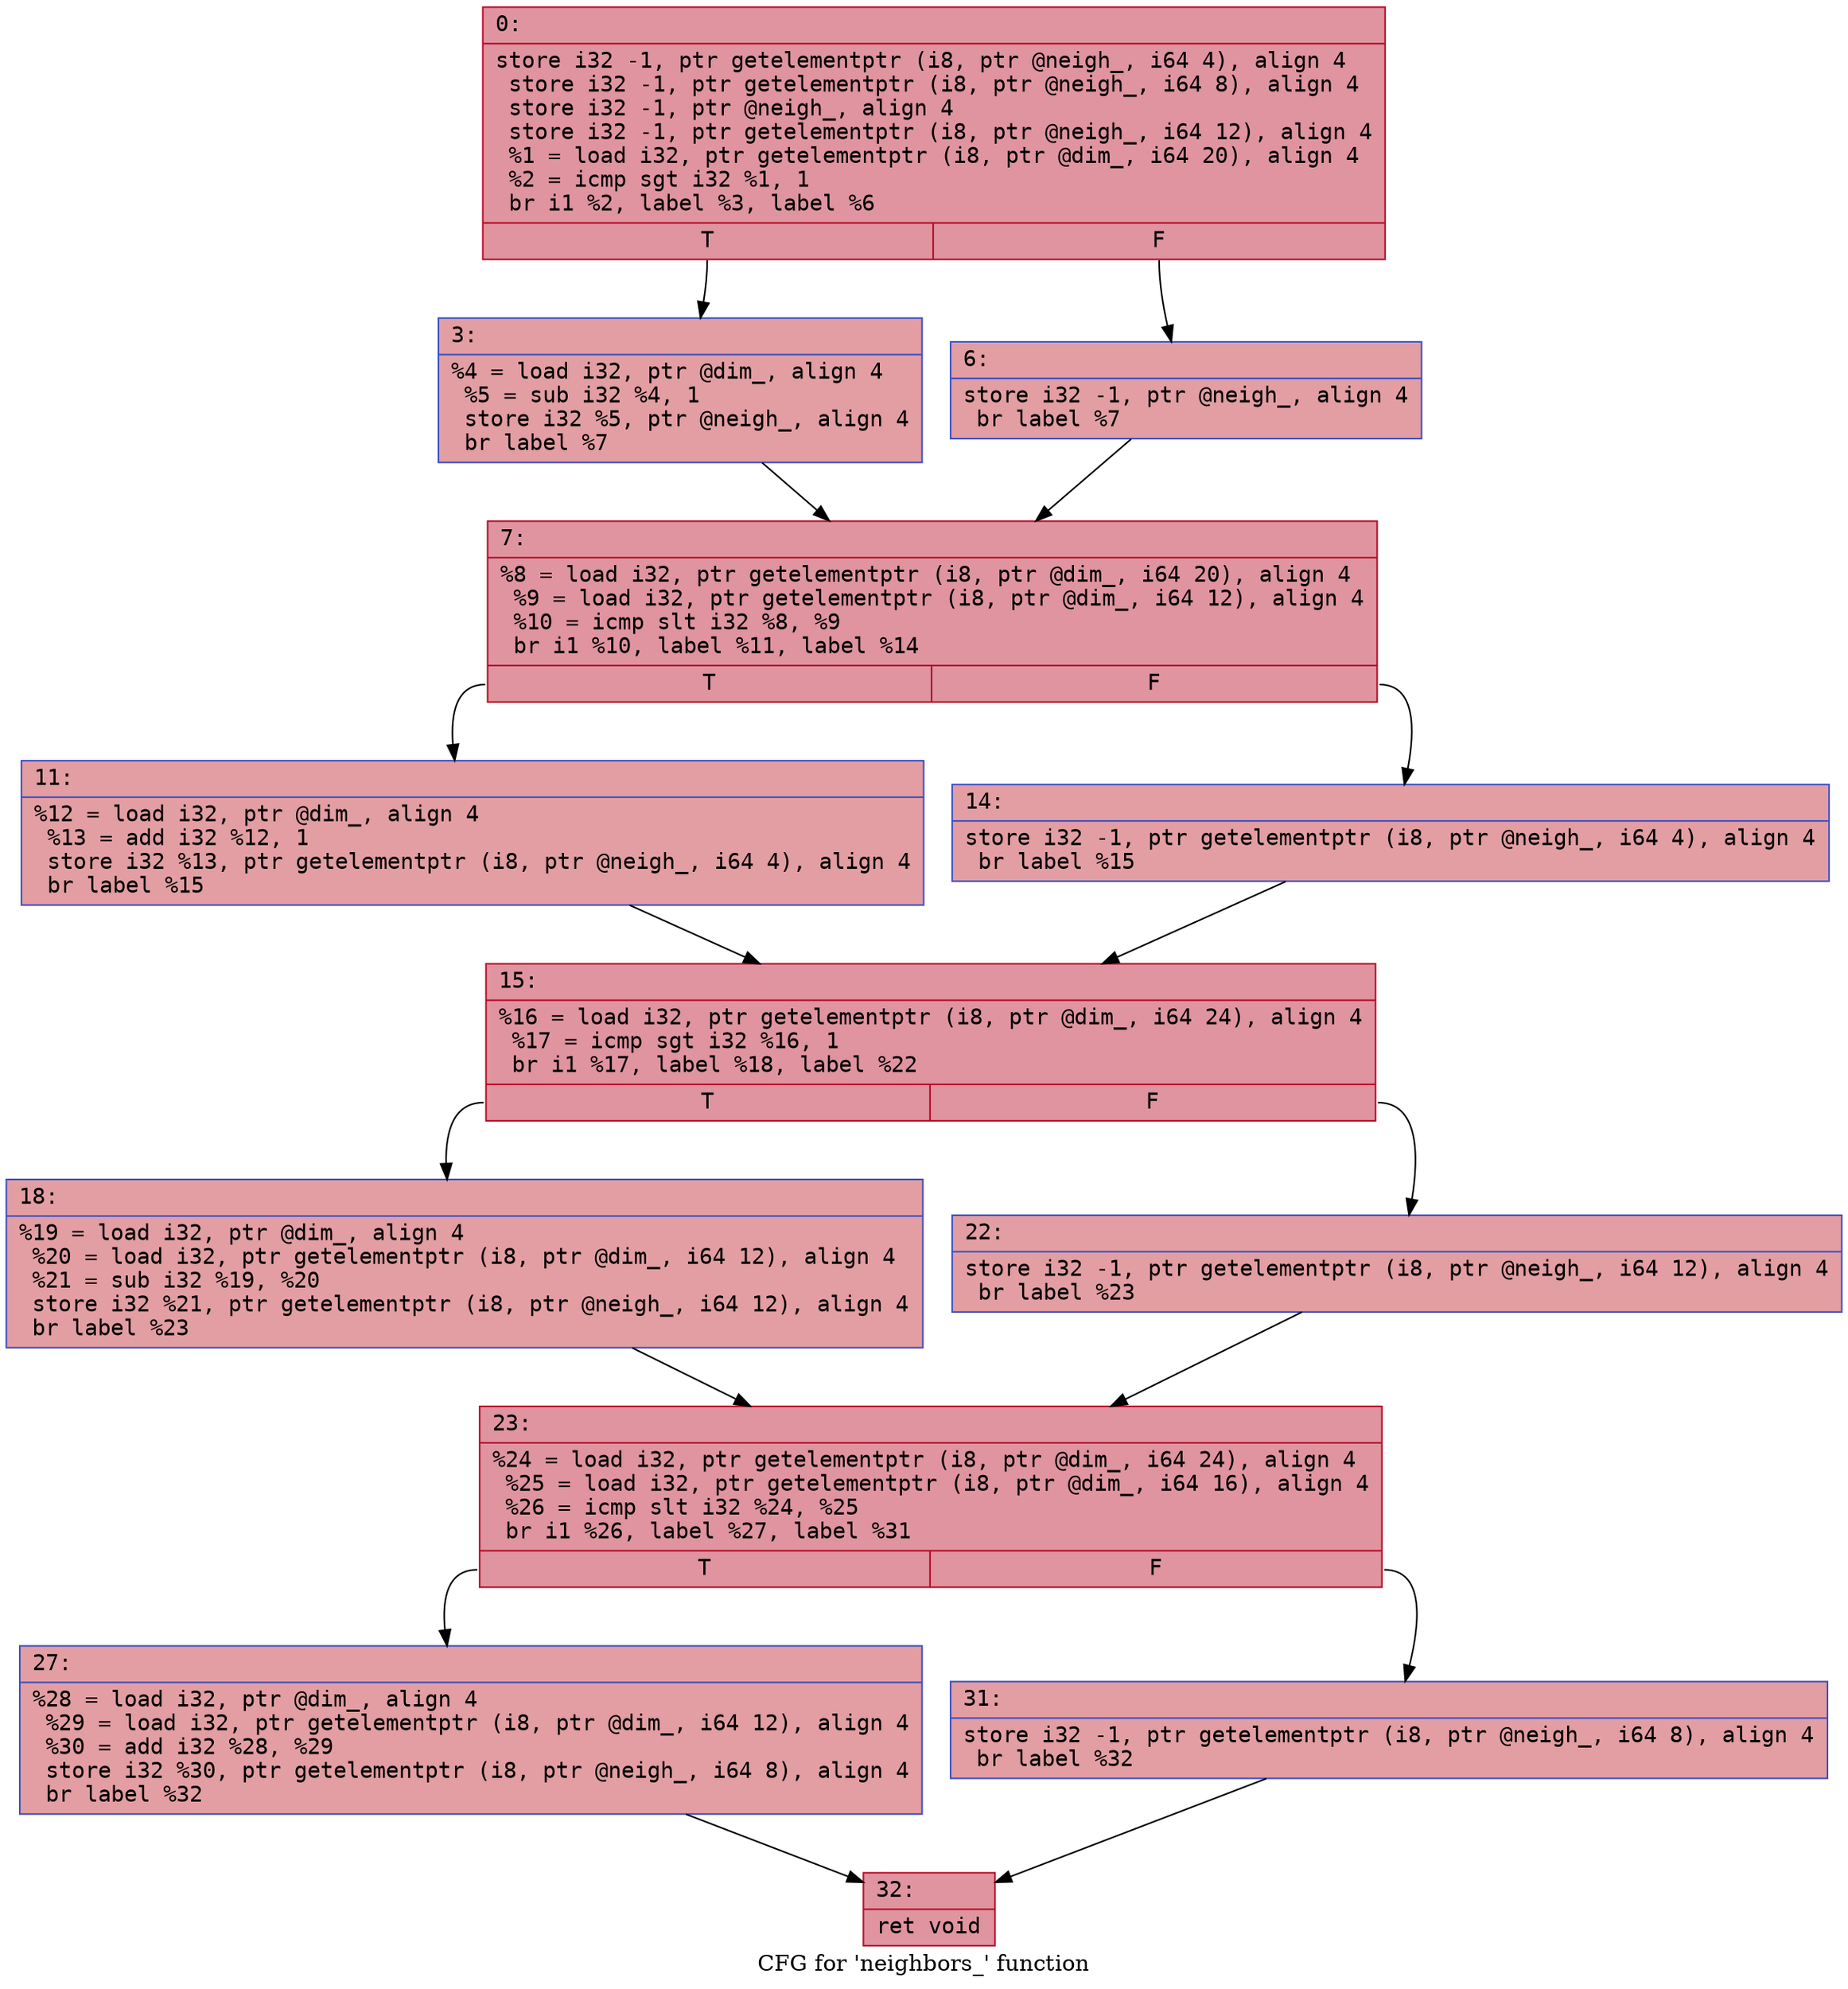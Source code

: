 digraph "CFG for 'neighbors_' function" {
	label="CFG for 'neighbors_' function";

	Node0x55ea26bf7e60 [shape=record,color="#b70d28ff", style=filled, fillcolor="#b70d2870" fontname="Courier",label="{0:\l|  store i32 -1, ptr getelementptr (i8, ptr @neigh_, i64 4), align 4\l  store i32 -1, ptr getelementptr (i8, ptr @neigh_, i64 8), align 4\l  store i32 -1, ptr @neigh_, align 4\l  store i32 -1, ptr getelementptr (i8, ptr @neigh_, i64 12), align 4\l  %1 = load i32, ptr getelementptr (i8, ptr @dim_, i64 20), align 4\l  %2 = icmp sgt i32 %1, 1\l  br i1 %2, label %3, label %6\l|{<s0>T|<s1>F}}"];
	Node0x55ea26bf7e60:s0 -> Node0x55ea26bf8740[tooltip="0 -> 3\nProbability 50.00%" ];
	Node0x55ea26bf7e60:s1 -> Node0x55ea26bf8790[tooltip="0 -> 6\nProbability 50.00%" ];
	Node0x55ea26bf8740 [shape=record,color="#3d50c3ff", style=filled, fillcolor="#be242e70" fontname="Courier",label="{3:\l|  %4 = load i32, ptr @dim_, align 4\l  %5 = sub i32 %4, 1\l  store i32 %5, ptr @neigh_, align 4\l  br label %7\l}"];
	Node0x55ea26bf8740 -> Node0x55ea26bf8a80[tooltip="3 -> 7\nProbability 100.00%" ];
	Node0x55ea26bf8790 [shape=record,color="#3d50c3ff", style=filled, fillcolor="#be242e70" fontname="Courier",label="{6:\l|  store i32 -1, ptr @neigh_, align 4\l  br label %7\l}"];
	Node0x55ea26bf8790 -> Node0x55ea26bf8a80[tooltip="6 -> 7\nProbability 100.00%" ];
	Node0x55ea26bf8a80 [shape=record,color="#b70d28ff", style=filled, fillcolor="#b70d2870" fontname="Courier",label="{7:\l|  %8 = load i32, ptr getelementptr (i8, ptr @dim_, i64 20), align 4\l  %9 = load i32, ptr getelementptr (i8, ptr @dim_, i64 12), align 4\l  %10 = icmp slt i32 %8, %9\l  br i1 %10, label %11, label %14\l|{<s0>T|<s1>F}}"];
	Node0x55ea26bf8a80:s0 -> Node0x55ea26bf8e50[tooltip="7 -> 11\nProbability 50.00%" ];
	Node0x55ea26bf8a80:s1 -> Node0x55ea26bf8ea0[tooltip="7 -> 14\nProbability 50.00%" ];
	Node0x55ea26bf8e50 [shape=record,color="#3d50c3ff", style=filled, fillcolor="#be242e70" fontname="Courier",label="{11:\l|  %12 = load i32, ptr @dim_, align 4\l  %13 = add i32 %12, 1\l  store i32 %13, ptr getelementptr (i8, ptr @neigh_, i64 4), align 4\l  br label %15\l}"];
	Node0x55ea26bf8e50 -> Node0x55ea26bf9150[tooltip="11 -> 15\nProbability 100.00%" ];
	Node0x55ea26bf8ea0 [shape=record,color="#3d50c3ff", style=filled, fillcolor="#be242e70" fontname="Courier",label="{14:\l|  store i32 -1, ptr getelementptr (i8, ptr @neigh_, i64 4), align 4\l  br label %15\l}"];
	Node0x55ea26bf8ea0 -> Node0x55ea26bf9150[tooltip="14 -> 15\nProbability 100.00%" ];
	Node0x55ea26bf9150 [shape=record,color="#b70d28ff", style=filled, fillcolor="#b70d2870" fontname="Courier",label="{15:\l|  %16 = load i32, ptr getelementptr (i8, ptr @dim_, i64 24), align 4\l  %17 = icmp sgt i32 %16, 1\l  br i1 %17, label %18, label %22\l|{<s0>T|<s1>F}}"];
	Node0x55ea26bf9150:s0 -> Node0x55ea26bf94d0[tooltip="15 -> 18\nProbability 50.00%" ];
	Node0x55ea26bf9150:s1 -> Node0x55ea26bf9520[tooltip="15 -> 22\nProbability 50.00%" ];
	Node0x55ea26bf94d0 [shape=record,color="#3d50c3ff", style=filled, fillcolor="#be242e70" fontname="Courier",label="{18:\l|  %19 = load i32, ptr @dim_, align 4\l  %20 = load i32, ptr getelementptr (i8, ptr @dim_, i64 12), align 4\l  %21 = sub i32 %19, %20\l  store i32 %21, ptr getelementptr (i8, ptr @neigh_, i64 12), align 4\l  br label %23\l}"];
	Node0x55ea26bf94d0 -> Node0x55ea26bf9850[tooltip="18 -> 23\nProbability 100.00%" ];
	Node0x55ea26bf9520 [shape=record,color="#3d50c3ff", style=filled, fillcolor="#be242e70" fontname="Courier",label="{22:\l|  store i32 -1, ptr getelementptr (i8, ptr @neigh_, i64 12), align 4\l  br label %23\l}"];
	Node0x55ea26bf9520 -> Node0x55ea26bf9850[tooltip="22 -> 23\nProbability 100.00%" ];
	Node0x55ea26bf9850 [shape=record,color="#b70d28ff", style=filled, fillcolor="#b70d2870" fontname="Courier",label="{23:\l|  %24 = load i32, ptr getelementptr (i8, ptr @dim_, i64 24), align 4\l  %25 = load i32, ptr getelementptr (i8, ptr @dim_, i64 16), align 4\l  %26 = icmp slt i32 %24, %25\l  br i1 %26, label %27, label %31\l|{<s0>T|<s1>F}}"];
	Node0x55ea26bf9850:s0 -> Node0x55ea26bf9c50[tooltip="23 -> 27\nProbability 50.00%" ];
	Node0x55ea26bf9850:s1 -> Node0x55ea26bf9ca0[tooltip="23 -> 31\nProbability 50.00%" ];
	Node0x55ea26bf9c50 [shape=record,color="#3d50c3ff", style=filled, fillcolor="#be242e70" fontname="Courier",label="{27:\l|  %28 = load i32, ptr @dim_, align 4\l  %29 = load i32, ptr getelementptr (i8, ptr @dim_, i64 12), align 4\l  %30 = add i32 %28, %29\l  store i32 %30, ptr getelementptr (i8, ptr @neigh_, i64 8), align 4\l  br label %32\l}"];
	Node0x55ea26bf9c50 -> Node0x55ea26bf9fd0[tooltip="27 -> 32\nProbability 100.00%" ];
	Node0x55ea26bf9ca0 [shape=record,color="#3d50c3ff", style=filled, fillcolor="#be242e70" fontname="Courier",label="{31:\l|  store i32 -1, ptr getelementptr (i8, ptr @neigh_, i64 8), align 4\l  br label %32\l}"];
	Node0x55ea26bf9ca0 -> Node0x55ea26bf9fd0[tooltip="31 -> 32\nProbability 100.00%" ];
	Node0x55ea26bf9fd0 [shape=record,color="#b70d28ff", style=filled, fillcolor="#b70d2870" fontname="Courier",label="{32:\l|  ret void\l}"];
}
